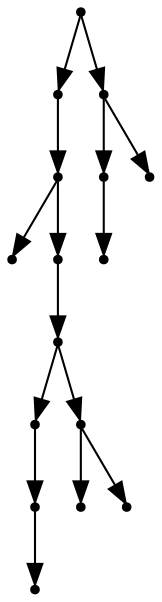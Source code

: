 digraph {
  15 [shape=point];
  10 [shape=point];
  9 [shape=point];
  0 [shape=point];
  8 [shape=point];
  7 [shape=point];
  3 [shape=point];
  2 [shape=point];
  1 [shape=point];
  6 [shape=point];
  4 [shape=point];
  5 [shape=point];
  14 [shape=point];
  12 [shape=point];
  11 [shape=point];
  13 [shape=point];
15 -> 10;
10 -> 9;
9 -> 0;
9 -> 8;
8 -> 7;
7 -> 3;
3 -> 2;
2 -> 1;
7 -> 6;
6 -> 4;
6 -> 5;
15 -> 14;
14 -> 12;
12 -> 11;
14 -> 13;
}
